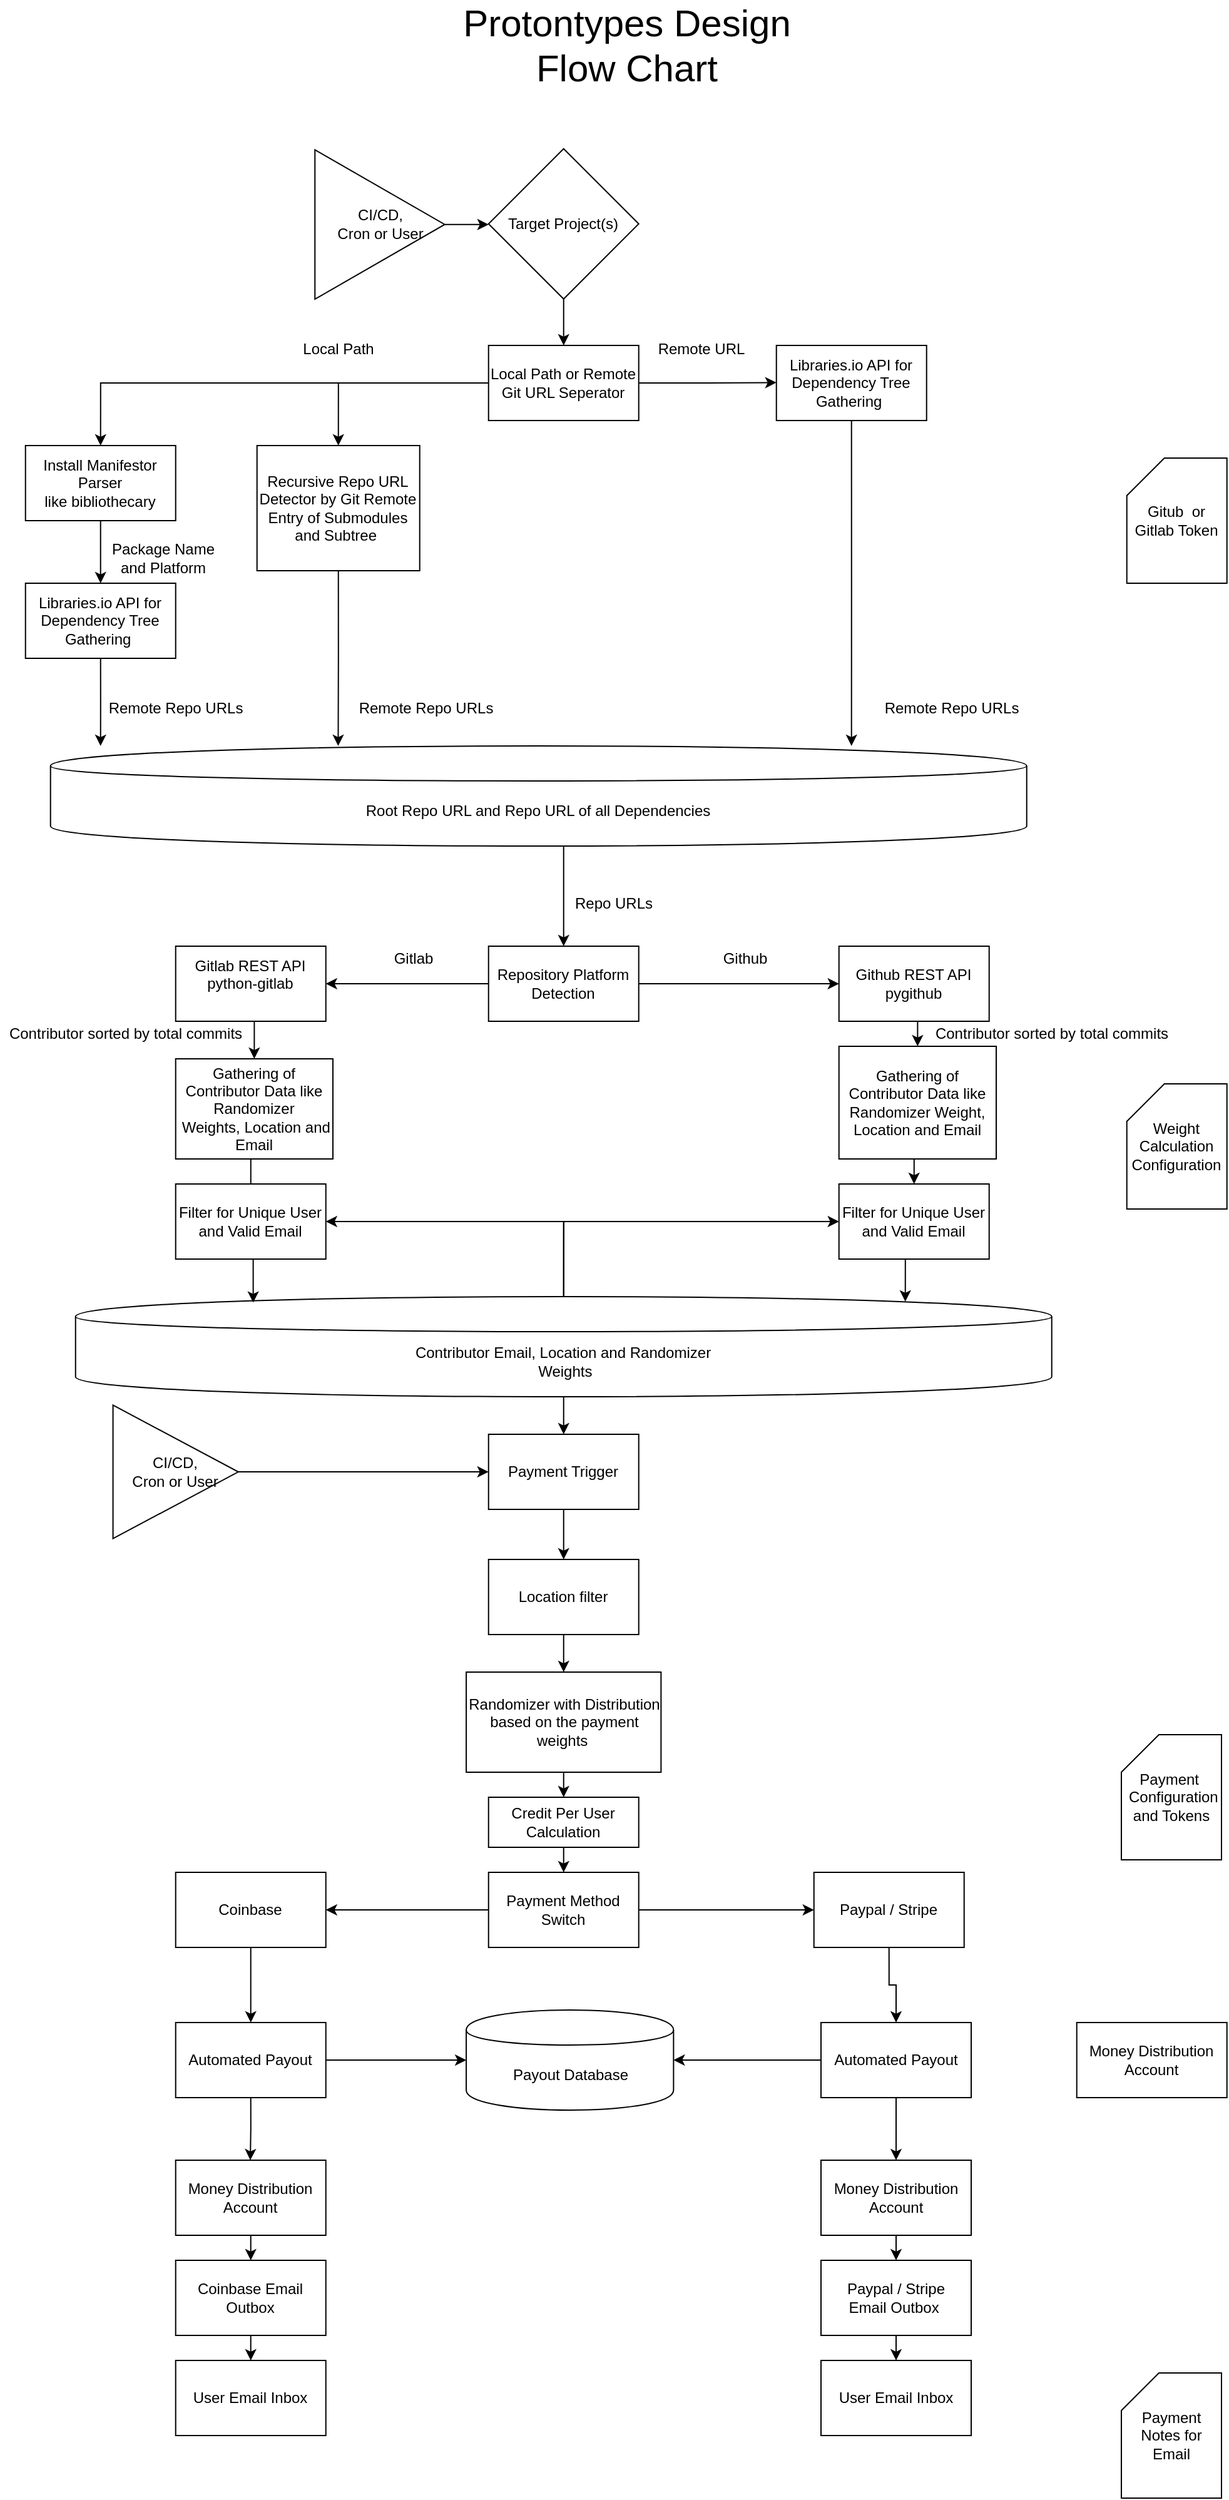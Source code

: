 <mxfile version="12.4.3" type="device" pages="1"><diagram name="Page-1" id="74e2e168-ea6b-b213-b513-2b3c1d86103e"><mxGraphModel dx="4620" dy="2660" grid="1" gridSize="10" guides="1" tooltips="1" connect="1" arrows="1" fold="1" page="1" pageScale="1" pageWidth="1100" pageHeight="850" background="#ffffff" math="0" shadow="0"><root><mxCell id="0"/><mxCell id="1" parent="0"/><mxCell id="yKk_L5zjHOY9PIlzzKa1-7" style="edgeStyle=orthogonalEdgeStyle;rounded=0;orthogonalLoop=1;jettySize=auto;html=1;exitX=1;exitY=0.5;exitDx=0;exitDy=0;entryX=0;entryY=0.5;entryDx=0;entryDy=0;" edge="1" parent="1" source="yKk_L5zjHOY9PIlzzKa1-3"><mxGeometry relative="1" as="geometry"><mxPoint x="674.36" y="329.667" as="targetPoint"/></mxGeometry></mxCell><mxCell id="yKk_L5zjHOY9PIlzzKa1-19" style="edgeStyle=orthogonalEdgeStyle;rounded=0;orthogonalLoop=1;jettySize=auto;html=1;exitX=0;exitY=0.5;exitDx=0;exitDy=0;entryX=0.5;entryY=0;entryDx=0;entryDy=0;" edge="1" parent="1" source="yKk_L5zjHOY9PIlzzKa1-3" target="yKk_L5zjHOY9PIlzzKa1-15"><mxGeometry relative="1" as="geometry"/></mxCell><mxCell id="yKk_L5zjHOY9PIlzzKa1-55" style="edgeStyle=orthogonalEdgeStyle;rounded=0;orthogonalLoop=1;jettySize=auto;html=1;exitX=0;exitY=0.5;exitDx=0;exitDy=0;entryX=0.5;entryY=0;entryDx=0;entryDy=0;" edge="1" parent="1" source="yKk_L5zjHOY9PIlzzKa1-3" target="yKk_L5zjHOY9PIlzzKa1-16"><mxGeometry relative="1" as="geometry"/></mxCell><mxCell id="yKk_L5zjHOY9PIlzzKa1-3" value="Local Path or Remote Git URL Seperator" style="rounded=0;whiteSpace=wrap;html=1;" vertex="1" parent="1"><mxGeometry x="444.36" y="300" width="120" height="60" as="geometry"/></mxCell><mxCell id="yKk_L5zjHOY9PIlzzKa1-11" style="edgeStyle=orthogonalEdgeStyle;rounded=0;orthogonalLoop=1;jettySize=auto;html=1;exitX=0.5;exitY=1;exitDx=0;exitDy=0;entryX=0.5;entryY=0;entryDx=0;entryDy=0;" edge="1" parent="1" source="yKk_L5zjHOY9PIlzzKa1-4" target="yKk_L5zjHOY9PIlzzKa1-3"><mxGeometry relative="1" as="geometry"/></mxCell><mxCell id="yKk_L5zjHOY9PIlzzKa1-4" value="Target Project(s)" style="rhombus;whiteSpace=wrap;html=1;" vertex="1" parent="1"><mxGeometry x="444.36" y="142.86" width="120" height="120" as="geometry"/></mxCell><mxCell id="yKk_L5zjHOY9PIlzzKa1-29" style="edgeStyle=orthogonalEdgeStyle;rounded=0;orthogonalLoop=1;jettySize=auto;html=1;exitX=0.5;exitY=1;exitDx=0;exitDy=0;" edge="1" parent="1" source="yKk_L5zjHOY9PIlzzKa1-8"><mxGeometry relative="1" as="geometry"><mxPoint x="734.36" y="620" as="targetPoint"/></mxGeometry></mxCell><mxCell id="yKk_L5zjHOY9PIlzzKa1-8" value="Libraries.io API for Dependency Tree Gathering&amp;nbsp;" style="rounded=0;whiteSpace=wrap;html=1;" vertex="1" parent="1"><mxGeometry x="674.36" y="300" width="120" height="60" as="geometry"/></mxCell><mxCell id="yKk_L5zjHOY9PIlzzKa1-14" value="Remote URL" style="text;html=1;align=center;verticalAlign=middle;resizable=0;points=[];;autosize=1;direction=south;" vertex="1" parent="1"><mxGeometry x="604.36" y="263" width="20" height="80" as="geometry"/></mxCell><mxCell id="yKk_L5zjHOY9PIlzzKa1-23" style="edgeStyle=orthogonalEdgeStyle;rounded=0;orthogonalLoop=1;jettySize=auto;html=1;exitX=0.5;exitY=1;exitDx=0;exitDy=0;entryX=0.5;entryY=0;entryDx=0;entryDy=0;" edge="1" parent="1" source="yKk_L5zjHOY9PIlzzKa1-15" target="yKk_L5zjHOY9PIlzzKa1-20"><mxGeometry relative="1" as="geometry"/></mxCell><mxCell id="yKk_L5zjHOY9PIlzzKa1-15" value="Install Manifestor Parser like&amp;nbsp;bibliothecary" style="rounded=0;whiteSpace=wrap;html=1;" vertex="1" parent="1"><mxGeometry x="74.36" y="380" width="120" height="60" as="geometry"/></mxCell><mxCell id="yKk_L5zjHOY9PIlzzKa1-36" style="edgeStyle=orthogonalEdgeStyle;rounded=0;orthogonalLoop=1;jettySize=auto;html=1;exitX=0.5;exitY=1;exitDx=0;exitDy=0;" edge="1" parent="1" source="yKk_L5zjHOY9PIlzzKa1-16"><mxGeometry relative="1" as="geometry"><mxPoint x="324.217" y="620" as="targetPoint"/></mxGeometry></mxCell><mxCell id="yKk_L5zjHOY9PIlzzKa1-16" value="Recursive Repo URL Detector by Git Remote Entry of Submodules and Subtree&amp;nbsp;" style="rounded=0;whiteSpace=wrap;html=1;" vertex="1" parent="1"><mxGeometry x="259.36" y="380" width="130" height="100" as="geometry"/></mxCell><mxCell id="yKk_L5zjHOY9PIlzzKa1-26" style="edgeStyle=orthogonalEdgeStyle;rounded=0;orthogonalLoop=1;jettySize=auto;html=1;exitX=0.5;exitY=1;exitDx=0;exitDy=0;" edge="1" parent="1" source="yKk_L5zjHOY9PIlzzKa1-20"><mxGeometry relative="1" as="geometry"><mxPoint x="134.36" y="620" as="targetPoint"/></mxGeometry></mxCell><mxCell id="yKk_L5zjHOY9PIlzzKa1-20" value="Libraries.io API for Dependency Tree Gathering&amp;nbsp;" style="rounded=0;whiteSpace=wrap;html=1;" vertex="1" parent="1"><mxGeometry x="74.36" y="490" width="120" height="60" as="geometry"/></mxCell><mxCell id="yKk_L5zjHOY9PIlzzKa1-27" value="Root Repo URL and Repo URL of all Dependencies" style="shape=cylinder;whiteSpace=wrap;html=1;boundedLbl=1;backgroundOutline=1;" vertex="1" parent="1"><mxGeometry x="94.36" y="620" width="780" height="80" as="geometry"/></mxCell><mxCell id="yKk_L5zjHOY9PIlzzKa1-30" value="Local Path" style="text;html=1;align=center;verticalAlign=middle;resizable=0;points=[];;autosize=1;" vertex="1" parent="1"><mxGeometry x="289.36" y="293" width="70" height="20" as="geometry"/></mxCell><mxCell id="yKk_L5zjHOY9PIlzzKa1-31" value="Package Name &lt;br&gt;and Platform" style="text;html=1;align=center;verticalAlign=middle;resizable=0;points=[];;autosize=1;direction=south;" vertex="1" parent="1"><mxGeometry x="134.36" y="455" width="100" height="30" as="geometry"/></mxCell><mxCell id="yKk_L5zjHOY9PIlzzKa1-34" value="Remote Repo URLs" style="text;html=1;align=center;verticalAlign=middle;resizable=0;points=[];;autosize=1;direction=south;" vertex="1" parent="1"><mxGeometry x="134.36" y="580" width="120" height="20" as="geometry"/></mxCell><mxCell id="yKk_L5zjHOY9PIlzzKa1-37" value="Remote Repo URLs" style="text;html=1;align=center;verticalAlign=middle;resizable=0;points=[];;autosize=1;" vertex="1" parent="1"><mxGeometry x="334.36" y="580" width="120" height="20" as="geometry"/></mxCell><mxCell id="yKk_L5zjHOY9PIlzzKa1-42" value="Remote Repo URLs" style="text;html=1;align=center;verticalAlign=middle;resizable=0;points=[];;autosize=1;" vertex="1" parent="1"><mxGeometry x="754.36" y="580" width="120" height="20" as="geometry"/></mxCell><mxCell id="yKk_L5zjHOY9PIlzzKa1-43" value="" style="endArrow=classic;html=1;" edge="1" parent="1"><mxGeometry width="50" height="50" relative="1" as="geometry"><mxPoint x="504.36" y="700" as="sourcePoint"/><mxPoint x="504.36" y="780" as="targetPoint"/></mxGeometry></mxCell><mxCell id="yKk_L5zjHOY9PIlzzKa1-49" style="edgeStyle=orthogonalEdgeStyle;rounded=0;orthogonalLoop=1;jettySize=auto;html=1;exitX=1;exitY=0.5;exitDx=0;exitDy=0;" edge="1" parent="1" source="yKk_L5zjHOY9PIlzzKa1-44" target="yKk_L5zjHOY9PIlzzKa1-45"><mxGeometry relative="1" as="geometry"/></mxCell><mxCell id="yKk_L5zjHOY9PIlzzKa1-53" style="edgeStyle=orthogonalEdgeStyle;rounded=0;orthogonalLoop=1;jettySize=auto;html=1;exitX=0;exitY=0.5;exitDx=0;exitDy=0;entryX=1;entryY=0.5;entryDx=0;entryDy=0;" edge="1" parent="1" source="yKk_L5zjHOY9PIlzzKa1-44" target="yKk_L5zjHOY9PIlzzKa1-50"><mxGeometry relative="1" as="geometry"/></mxCell><mxCell id="yKk_L5zjHOY9PIlzzKa1-44" value="Repository Platform Detection" style="rounded=0;whiteSpace=wrap;html=1;" vertex="1" parent="1"><mxGeometry x="444.36" y="780" width="120" height="60" as="geometry"/></mxCell><mxCell id="yKk_L5zjHOY9PIlzzKa1-64" style="edgeStyle=orthogonalEdgeStyle;rounded=0;orthogonalLoop=1;jettySize=auto;html=1;exitX=0.5;exitY=1;exitDx=0;exitDy=0;entryX=0.5;entryY=0;entryDx=0;entryDy=0;" edge="1" parent="1" source="yKk_L5zjHOY9PIlzzKa1-45" target="yKk_L5zjHOY9PIlzzKa1-59"><mxGeometry relative="1" as="geometry"/></mxCell><mxCell id="yKk_L5zjHOY9PIlzzKa1-45" value="Github REST API&lt;br&gt;pygithub" style="rounded=0;whiteSpace=wrap;html=1;" vertex="1" parent="1"><mxGeometry x="724.36" y="780" width="120" height="60" as="geometry"/></mxCell><mxCell id="yKk_L5zjHOY9PIlzzKa1-46" value="Repo URLs" style="text;html=1;align=center;verticalAlign=middle;resizable=0;points=[];;autosize=1;" vertex="1" parent="1"><mxGeometry x="504.36" y="736" width="80" height="20" as="geometry"/></mxCell><mxCell id="yKk_L5zjHOY9PIlzzKa1-74" style="edgeStyle=orthogonalEdgeStyle;rounded=0;orthogonalLoop=1;jettySize=auto;html=1;exitX=0.5;exitY=1;exitDx=0;exitDy=0;entryX=0.5;entryY=0;entryDx=0;entryDy=0;" edge="1" parent="1" source="yKk_L5zjHOY9PIlzzKa1-50" target="yKk_L5zjHOY9PIlzzKa1-56"><mxGeometry relative="1" as="geometry"/></mxCell><mxCell id="yKk_L5zjHOY9PIlzzKa1-50" value="Gitlab REST API&lt;br&gt;python-gitlab&lt;br&gt;&lt;span style=&quot;color: rgba(0 , 0 , 0 , 0) ; font-family: monospace ; font-size: 0px ; white-space: nowrap&quot;&gt;%3CmxGraphModel%3E%3Croot%3E%3CmxCell%20id%3D%220%22%2F%3E%3CmxCell%20id%3D%221%22%20parent%3D%220%22%2F%3E%3CmxCell%20id%3D%222%22%20value%3D%22Github%20REST%20API%26lt%3Bbr%26gt%3Bpygithub%22%20style%3D%22rounded%3D0%3BwhiteSpace%3Dwrap%3Bhtml%3D1%3B%22%20vertex%3D%221%22%20parent%3D%221%22%3E%3CmxGeometry%20x%3D%22740%22%20y%3D%22650%22%20width%3D%22120%22%20height%3D%2260%22%20as%3D%22geometry%22%2F%3E%3C%2FmxCell%3E%3C%2Froot%3E%3C%2FmxGraphModel%3E&lt;/span&gt;" style="rounded=0;whiteSpace=wrap;html=1;" vertex="1" parent="1"><mxGeometry x="194.36" y="780" width="120" height="60" as="geometry"/></mxCell><mxCell id="yKk_L5zjHOY9PIlzzKa1-80" style="edgeStyle=orthogonalEdgeStyle;rounded=0;orthogonalLoop=1;jettySize=auto;html=1;exitX=0.5;exitY=1;exitDx=0;exitDy=0;" edge="1" parent="1" source="yKk_L5zjHOY9PIlzzKa1-56"><mxGeometry relative="1" as="geometry"><mxPoint x="254.36" y="980" as="targetPoint"/></mxGeometry></mxCell><mxCell id="yKk_L5zjHOY9PIlzzKa1-56" value="Gathering of Contributor Data like Randomizer&lt;br&gt;&amp;nbsp;Weights, Location and Email" style="rounded=0;whiteSpace=wrap;html=1;" vertex="1" parent="1"><mxGeometry x="194.36" y="870" width="125.64" height="80" as="geometry"/></mxCell><mxCell id="yKk_L5zjHOY9PIlzzKa1-110" style="edgeStyle=orthogonalEdgeStyle;rounded=0;orthogonalLoop=1;jettySize=auto;html=1;exitX=0.5;exitY=1;exitDx=0;exitDy=0;entryX=0.5;entryY=0;entryDx=0;entryDy=0;" edge="1" parent="1" source="yKk_L5zjHOY9PIlzzKa1-59" target="yKk_L5zjHOY9PIlzzKa1-108"><mxGeometry relative="1" as="geometry"/></mxCell><mxCell id="yKk_L5zjHOY9PIlzzKa1-59" value="Gathering of Contributor Data like Randomizer&amp;nbsp;Weight, Location and Email" style="rounded=0;whiteSpace=wrap;html=1;" vertex="1" parent="1"><mxGeometry x="724.36" y="860" width="125.64" height="90" as="geometry"/></mxCell><mxCell id="yKk_L5zjHOY9PIlzzKa1-61" value="Gitlab" style="text;html=1;align=center;verticalAlign=middle;resizable=0;points=[];;autosize=1;" vertex="1" parent="1"><mxGeometry x="359.36" y="780" width="50" height="20" as="geometry"/></mxCell><mxCell id="yKk_L5zjHOY9PIlzzKa1-62" value="Github" style="text;html=1;align=center;verticalAlign=middle;resizable=0;points=[];;autosize=1;" vertex="1" parent="1"><mxGeometry x="624.36" y="780" width="50" height="20" as="geometry"/></mxCell><mxCell id="yKk_L5zjHOY9PIlzzKa1-132" style="edgeStyle=orthogonalEdgeStyle;rounded=0;orthogonalLoop=1;jettySize=auto;html=1;exitX=0.5;exitY=0;exitDx=0;exitDy=0;entryX=1;entryY=0.5;entryDx=0;entryDy=0;" edge="1" parent="1" source="yKk_L5zjHOY9PIlzzKa1-65" target="yKk_L5zjHOY9PIlzzKa1-106"><mxGeometry relative="1" as="geometry"/></mxCell><mxCell id="yKk_L5zjHOY9PIlzzKa1-134" style="edgeStyle=orthogonalEdgeStyle;rounded=0;orthogonalLoop=1;jettySize=auto;html=1;exitX=0.5;exitY=0;exitDx=0;exitDy=0;entryX=0;entryY=0.5;entryDx=0;entryDy=0;" edge="1" parent="1" source="yKk_L5zjHOY9PIlzzKa1-65" target="yKk_L5zjHOY9PIlzzKa1-108"><mxGeometry relative="1" as="geometry"/></mxCell><mxCell id="yKk_L5zjHOY9PIlzzKa1-136" style="edgeStyle=orthogonalEdgeStyle;rounded=0;orthogonalLoop=1;jettySize=auto;html=1;exitX=0.5;exitY=1;exitDx=0;exitDy=0;entryX=0.5;entryY=0;entryDx=0;entryDy=0;" edge="1" parent="1" source="yKk_L5zjHOY9PIlzzKa1-65" target="yKk_L5zjHOY9PIlzzKa1-124"><mxGeometry relative="1" as="geometry"/></mxCell><mxCell id="yKk_L5zjHOY9PIlzzKa1-65" value="Contributor Email, Location and Randomizer&lt;br&gt;&amp;nbsp;Weights" style="shape=cylinder;whiteSpace=wrap;html=1;boundedLbl=1;backgroundOutline=1;" vertex="1" parent="1"><mxGeometry x="114.36" y="1060" width="780" height="80" as="geometry"/></mxCell><mxCell id="yKk_L5zjHOY9PIlzzKa1-75" value="Contributor sorted by total commits" style="text;html=1;align=center;verticalAlign=middle;resizable=0;points=[];;autosize=1;" vertex="1" parent="1"><mxGeometry x="54.36" y="840" width="200" height="20" as="geometry"/></mxCell><mxCell id="yKk_L5zjHOY9PIlzzKa1-77" value="Contributor sorted by total commits" style="text;html=1;align=center;verticalAlign=middle;resizable=0;points=[];;autosize=1;" vertex="1" parent="1"><mxGeometry x="794.36" y="840" width="200" height="20" as="geometry"/></mxCell><mxCell id="yKk_L5zjHOY9PIlzzKa1-85" value="Gitub&amp;nbsp; or Gitlab Token" style="shape=card;whiteSpace=wrap;html=1;" vertex="1" parent="1"><mxGeometry x="954.36" y="390" width="80" height="100" as="geometry"/></mxCell><mxCell id="yKk_L5zjHOY9PIlzzKa1-112" style="edgeStyle=orthogonalEdgeStyle;rounded=0;orthogonalLoop=1;jettySize=auto;html=1;exitX=0.5;exitY=1;exitDx=0;exitDy=0;entryX=0.182;entryY=0.06;entryDx=0;entryDy=0;entryPerimeter=0;" edge="1" parent="1" source="yKk_L5zjHOY9PIlzzKa1-106" target="yKk_L5zjHOY9PIlzzKa1-65"><mxGeometry relative="1" as="geometry"/></mxCell><mxCell id="yKk_L5zjHOY9PIlzzKa1-106" value="Filter for Unique User and Valid Email" style="rounded=0;whiteSpace=wrap;html=1;" vertex="1" parent="1"><mxGeometry x="194.36" y="970" width="120" height="60" as="geometry"/></mxCell><mxCell id="yKk_L5zjHOY9PIlzzKa1-111" style="edgeStyle=orthogonalEdgeStyle;rounded=0;orthogonalLoop=1;jettySize=auto;html=1;exitX=0.5;exitY=1;exitDx=0;exitDy=0;entryX=0.85;entryY=0.05;entryDx=0;entryDy=0;entryPerimeter=0;" edge="1" parent="1" source="yKk_L5zjHOY9PIlzzKa1-108" target="yKk_L5zjHOY9PIlzzKa1-65"><mxGeometry relative="1" as="geometry"/></mxCell><mxCell id="yKk_L5zjHOY9PIlzzKa1-108" value="Filter for Unique User and Valid Email" style="rounded=0;whiteSpace=wrap;html=1;" vertex="1" parent="1"><mxGeometry x="724.36" y="970" width="120" height="60" as="geometry"/></mxCell><mxCell id="yKk_L5zjHOY9PIlzzKa1-113" value="Weight&lt;br&gt;Calculation Configuration" style="shape=card;whiteSpace=wrap;html=1;" vertex="1" parent="1"><mxGeometry x="954.36" y="890" width="80" height="100" as="geometry"/></mxCell><mxCell id="yKk_L5zjHOY9PIlzzKa1-121" value="Payment&amp;nbsp;&lt;br&gt;&amp;nbsp;Configuration&lt;br&gt;and Tokens" style="shape=card;whiteSpace=wrap;html=1;" vertex="1" parent="1"><mxGeometry x="950" y="1410" width="80" height="100" as="geometry"/></mxCell><mxCell id="yKk_L5zjHOY9PIlzzKa1-144" style="edgeStyle=orthogonalEdgeStyle;rounded=0;orthogonalLoop=1;jettySize=auto;html=1;exitX=0.5;exitY=1;exitDx=0;exitDy=0;entryX=0.5;entryY=0;entryDx=0;entryDy=0;" edge="1" parent="1" source="yKk_L5zjHOY9PIlzzKa1-124" target="yKk_L5zjHOY9PIlzzKa1-125"><mxGeometry relative="1" as="geometry"/></mxCell><mxCell id="yKk_L5zjHOY9PIlzzKa1-124" value="Payment Trigger" style="rounded=0;whiteSpace=wrap;html=1;" vertex="1" parent="1"><mxGeometry x="444.36" y="1170" width="120" height="60" as="geometry"/></mxCell><mxCell id="yKk_L5zjHOY9PIlzzKa1-160" style="edgeStyle=orthogonalEdgeStyle;rounded=0;orthogonalLoop=1;jettySize=auto;html=1;exitX=0.5;exitY=1;exitDx=0;exitDy=0;entryX=0.5;entryY=0;entryDx=0;entryDy=0;" edge="1" parent="1" source="yKk_L5zjHOY9PIlzzKa1-125" target="yKk_L5zjHOY9PIlzzKa1-159"><mxGeometry relative="1" as="geometry"/></mxCell><mxCell id="yKk_L5zjHOY9PIlzzKa1-125" value="Location filter" style="rounded=0;whiteSpace=wrap;html=1;" vertex="1" parent="1"><mxGeometry x="444.36" y="1270" width="120" height="60" as="geometry"/></mxCell><mxCell id="yKk_L5zjHOY9PIlzzKa1-128" value="&lt;font style=&quot;font-size: 30px&quot;&gt;Protontypes Design&lt;br&gt;Flow Chart&lt;/font&gt;" style="text;html=1;strokeColor=none;fillColor=none;align=center;verticalAlign=middle;whiteSpace=wrap;rounded=0;direction=south;" vertex="1" parent="1"><mxGeometry x="210" y="40" width="690" height="40" as="geometry"/></mxCell><mxCell id="yKk_L5zjHOY9PIlzzKa1-137" value="" style="endArrow=classic;html=1;entryX=0;entryY=0.5;entryDx=0;entryDy=0;" edge="1" parent="1" target="yKk_L5zjHOY9PIlzzKa1-124"><mxGeometry width="50" height="50" relative="1" as="geometry"><mxPoint x="240" y="1200" as="sourcePoint"/><mxPoint x="100" y="1350" as="targetPoint"/></mxGeometry></mxCell><mxCell id="yKk_L5zjHOY9PIlzzKa1-141" style="edgeStyle=orthogonalEdgeStyle;rounded=0;orthogonalLoop=1;jettySize=auto;html=1;exitX=1;exitY=0.5;exitDx=0;exitDy=0;entryX=0;entryY=0.5;entryDx=0;entryDy=0;" edge="1" parent="1" source="yKk_L5zjHOY9PIlzzKa1-139" target="yKk_L5zjHOY9PIlzzKa1-4"><mxGeometry relative="1" as="geometry"/></mxCell><mxCell id="yKk_L5zjHOY9PIlzzKa1-139" value="CI/CD, &lt;br&gt;Cron or User" style="triangle;whiteSpace=wrap;html=1;" vertex="1" parent="1"><mxGeometry x="305.64" y="143.71" width="103.72" height="119.29" as="geometry"/></mxCell><mxCell id="yKk_L5zjHOY9PIlzzKa1-142" value="CI/CD, &lt;br&gt;Cron or User" style="triangle;whiteSpace=wrap;html=1;" vertex="1" parent="1"><mxGeometry x="144.29" y="1146.7" width="100.13" height="106.61" as="geometry"/></mxCell><mxCell id="yKk_L5zjHOY9PIlzzKa1-151" style="edgeStyle=orthogonalEdgeStyle;rounded=0;orthogonalLoop=1;jettySize=auto;html=1;exitX=1;exitY=0.5;exitDx=0;exitDy=0;entryX=0;entryY=0.5;entryDx=0;entryDy=0;" edge="1" parent="1" source="yKk_L5zjHOY9PIlzzKa1-145" target="yKk_L5zjHOY9PIlzzKa1-149"><mxGeometry relative="1" as="geometry"/></mxCell><mxCell id="yKk_L5zjHOY9PIlzzKa1-152" style="edgeStyle=orthogonalEdgeStyle;rounded=0;orthogonalLoop=1;jettySize=auto;html=1;exitX=0;exitY=0.5;exitDx=0;exitDy=0;entryX=1;entryY=0.5;entryDx=0;entryDy=0;" edge="1" parent="1" source="yKk_L5zjHOY9PIlzzKa1-145" target="yKk_L5zjHOY9PIlzzKa1-148"><mxGeometry relative="1" as="geometry"/></mxCell><mxCell id="yKk_L5zjHOY9PIlzzKa1-145" value="Payment Method Switch" style="rounded=0;whiteSpace=wrap;html=1;" vertex="1" parent="1"><mxGeometry x="444.36" y="1520" width="120" height="60" as="geometry"/></mxCell><mxCell id="yKk_L5zjHOY9PIlzzKa1-167" style="edgeStyle=orthogonalEdgeStyle;rounded=0;orthogonalLoop=1;jettySize=auto;html=1;exitX=0.5;exitY=1;exitDx=0;exitDy=0;entryX=0.5;entryY=0;entryDx=0;entryDy=0;" edge="1" parent="1" source="yKk_L5zjHOY9PIlzzKa1-148" target="yKk_L5zjHOY9PIlzzKa1-163"><mxGeometry relative="1" as="geometry"/></mxCell><mxCell id="yKk_L5zjHOY9PIlzzKa1-148" value="Coinbase" style="rounded=0;whiteSpace=wrap;html=1;" vertex="1" parent="1"><mxGeometry x="194.36" y="1520" width="120" height="60" as="geometry"/></mxCell><mxCell id="yKk_L5zjHOY9PIlzzKa1-169" style="edgeStyle=orthogonalEdgeStyle;rounded=0;orthogonalLoop=1;jettySize=auto;html=1;exitX=0.5;exitY=1;exitDx=0;exitDy=0;entryX=0.5;entryY=0;entryDx=0;entryDy=0;" edge="1" parent="1" source="yKk_L5zjHOY9PIlzzKa1-149" target="yKk_L5zjHOY9PIlzzKa1-164"><mxGeometry relative="1" as="geometry"/></mxCell><mxCell id="yKk_L5zjHOY9PIlzzKa1-149" value="Paypal / Stripe" style="rounded=0;whiteSpace=wrap;html=1;" vertex="1" parent="1"><mxGeometry x="704.36" y="1520" width="120" height="60" as="geometry"/></mxCell><mxCell id="yKk_L5zjHOY9PIlzzKa1-153" value="Payment Notes for Email" style="shape=card;whiteSpace=wrap;html=1;" vertex="1" parent="1"><mxGeometry x="950" y="1920" width="80" height="100" as="geometry"/></mxCell><mxCell id="yKk_L5zjHOY9PIlzzKa1-185" style="edgeStyle=orthogonalEdgeStyle;rounded=0;orthogonalLoop=1;jettySize=auto;html=1;exitX=0.5;exitY=1;exitDx=0;exitDy=0;entryX=0.5;entryY=0;entryDx=0;entryDy=0;" edge="1" parent="1" source="yKk_L5zjHOY9PIlzzKa1-159" target="yKk_L5zjHOY9PIlzzKa1-184"><mxGeometry relative="1" as="geometry"/></mxCell><mxCell id="yKk_L5zjHOY9PIlzzKa1-159" value="Randomizer with Distribution based on the payment weights&amp;nbsp;" style="rounded=0;whiteSpace=wrap;html=1;" vertex="1" parent="1"><mxGeometry x="426.54" y="1360" width="155.64" height="80" as="geometry"/></mxCell><mxCell id="yKk_L5zjHOY9PIlzzKa1-172" style="edgeStyle=orthogonalEdgeStyle;rounded=0;orthogonalLoop=1;jettySize=auto;html=1;exitX=1;exitY=0.5;exitDx=0;exitDy=0;entryX=0;entryY=0.5;entryDx=0;entryDy=0;" edge="1" parent="1" source="yKk_L5zjHOY9PIlzzKa1-163" target="yKk_L5zjHOY9PIlzzKa1-165"><mxGeometry relative="1" as="geometry"/></mxCell><mxCell id="yKk_L5zjHOY9PIlzzKa1-177" style="edgeStyle=orthogonalEdgeStyle;rounded=0;orthogonalLoop=1;jettySize=auto;html=1;exitX=0.5;exitY=1;exitDx=0;exitDy=0;entryX=0.5;entryY=0;entryDx=0;entryDy=0;" edge="1" parent="1" source="yKk_L5zjHOY9PIlzzKa1-163"><mxGeometry relative="1" as="geometry"><mxPoint x="254" y="1750" as="targetPoint"/></mxGeometry></mxCell><mxCell id="yKk_L5zjHOY9PIlzzKa1-163" value="Automated Payout" style="rounded=0;whiteSpace=wrap;html=1;" vertex="1" parent="1"><mxGeometry x="194.36" y="1640" width="120" height="60" as="geometry"/></mxCell><mxCell id="yKk_L5zjHOY9PIlzzKa1-173" style="edgeStyle=orthogonalEdgeStyle;rounded=0;orthogonalLoop=1;jettySize=auto;html=1;exitX=0;exitY=0.5;exitDx=0;exitDy=0;entryX=1;entryY=0.5;entryDx=0;entryDy=0;" edge="1" parent="1" source="yKk_L5zjHOY9PIlzzKa1-164" target="yKk_L5zjHOY9PIlzzKa1-165"><mxGeometry relative="1" as="geometry"/></mxCell><mxCell id="yKk_L5zjHOY9PIlzzKa1-178" style="edgeStyle=orthogonalEdgeStyle;rounded=0;orthogonalLoop=1;jettySize=auto;html=1;exitX=0.5;exitY=1;exitDx=0;exitDy=0;entryX=0.5;entryY=0;entryDx=0;entryDy=0;" edge="1" parent="1" source="yKk_L5zjHOY9PIlzzKa1-164"><mxGeometry relative="1" as="geometry"><mxPoint x="770" y="1750" as="targetPoint"/></mxGeometry></mxCell><mxCell id="yKk_L5zjHOY9PIlzzKa1-164" value="Automated Payout" style="rounded=0;whiteSpace=wrap;html=1;" vertex="1" parent="1"><mxGeometry x="710" y="1640" width="120" height="60" as="geometry"/></mxCell><mxCell id="yKk_L5zjHOY9PIlzzKa1-165" value="Payout Database" style="shape=cylinder;whiteSpace=wrap;html=1;boundedLbl=1;backgroundOutline=1;" vertex="1" parent="1"><mxGeometry x="426.54" y="1630" width="165.64" height="80" as="geometry"/></mxCell><mxCell id="yKk_L5zjHOY9PIlzzKa1-180" value="User Email Inbox" style="rounded=0;whiteSpace=wrap;html=1;" vertex="1" parent="1"><mxGeometry x="194.36" y="1910" width="120" height="60" as="geometry"/></mxCell><mxCell id="yKk_L5zjHOY9PIlzzKa1-181" value="User Email Inbox" style="rounded=0;whiteSpace=wrap;html=1;" vertex="1" parent="1"><mxGeometry x="710" y="1910" width="120" height="60" as="geometry"/></mxCell><mxCell id="yKk_L5zjHOY9PIlzzKa1-186" style="edgeStyle=orthogonalEdgeStyle;rounded=0;orthogonalLoop=1;jettySize=auto;html=1;exitX=0.5;exitY=1;exitDx=0;exitDy=0;entryX=0.5;entryY=0;entryDx=0;entryDy=0;" edge="1" parent="1" source="yKk_L5zjHOY9PIlzzKa1-184" target="yKk_L5zjHOY9PIlzzKa1-145"><mxGeometry relative="1" as="geometry"/></mxCell><mxCell id="yKk_L5zjHOY9PIlzzKa1-184" value="Credit Per User Calculation" style="rounded=0;whiteSpace=wrap;html=1;" vertex="1" parent="1"><mxGeometry x="444.36" y="1460" width="120" height="40" as="geometry"/></mxCell><mxCell id="yKk_L5zjHOY9PIlzzKa1-188" value="Money Distribution Account" style="rounded=0;whiteSpace=wrap;html=1;" vertex="1" parent="1"><mxGeometry x="914.36" y="1640" width="120" height="60" as="geometry"/></mxCell><mxCell id="yKk_L5zjHOY9PIlzzKa1-204" style="edgeStyle=orthogonalEdgeStyle;rounded=0;orthogonalLoop=1;jettySize=auto;html=1;exitX=0.5;exitY=1;exitDx=0;exitDy=0;entryX=0.5;entryY=0;entryDx=0;entryDy=0;" edge="1" parent="1" source="yKk_L5zjHOY9PIlzzKa1-198" target="yKk_L5zjHOY9PIlzzKa1-180"><mxGeometry relative="1" as="geometry"/></mxCell><mxCell id="yKk_L5zjHOY9PIlzzKa1-198" value="Coinbase Email Outbox" style="rounded=0;whiteSpace=wrap;html=1;" vertex="1" parent="1"><mxGeometry x="194.36" y="1830" width="120" height="60" as="geometry"/></mxCell><mxCell id="yKk_L5zjHOY9PIlzzKa1-202" style="edgeStyle=orthogonalEdgeStyle;rounded=0;orthogonalLoop=1;jettySize=auto;html=1;exitX=0.5;exitY=1;exitDx=0;exitDy=0;entryX=0.5;entryY=0;entryDx=0;entryDy=0;" edge="1" parent="1" source="yKk_L5zjHOY9PIlzzKa1-199" target="yKk_L5zjHOY9PIlzzKa1-198"><mxGeometry relative="1" as="geometry"/></mxCell><mxCell id="yKk_L5zjHOY9PIlzzKa1-199" value="Money Distribution Account" style="rounded=0;whiteSpace=wrap;html=1;" vertex="1" parent="1"><mxGeometry x="194.36" y="1750" width="120" height="60" as="geometry"/></mxCell><mxCell id="yKk_L5zjHOY9PIlzzKa1-203" style="edgeStyle=orthogonalEdgeStyle;rounded=0;orthogonalLoop=1;jettySize=auto;html=1;exitX=0.5;exitY=1;exitDx=0;exitDy=0;entryX=0.5;entryY=0;entryDx=0;entryDy=0;" edge="1" parent="1" source="yKk_L5zjHOY9PIlzzKa1-200" target="yKk_L5zjHOY9PIlzzKa1-201"><mxGeometry relative="1" as="geometry"/></mxCell><mxCell id="yKk_L5zjHOY9PIlzzKa1-200" value="Money Distribution Account" style="rounded=0;whiteSpace=wrap;html=1;" vertex="1" parent="1"><mxGeometry x="710" y="1750" width="120" height="60" as="geometry"/></mxCell><mxCell id="yKk_L5zjHOY9PIlzzKa1-207" style="edgeStyle=orthogonalEdgeStyle;rounded=0;orthogonalLoop=1;jettySize=auto;html=1;exitX=0.5;exitY=1;exitDx=0;exitDy=0;entryX=0.5;entryY=0;entryDx=0;entryDy=0;" edge="1" parent="1" source="yKk_L5zjHOY9PIlzzKa1-201" target="yKk_L5zjHOY9PIlzzKa1-181"><mxGeometry relative="1" as="geometry"/></mxCell><mxCell id="yKk_L5zjHOY9PIlzzKa1-201" value="Paypal / Stripe&lt;br&gt;Email Outbox&amp;nbsp;" style="rounded=0;whiteSpace=wrap;html=1;" vertex="1" parent="1"><mxGeometry x="710" y="1830" width="120" height="60" as="geometry"/></mxCell></root></mxGraphModel></diagram></mxfile>